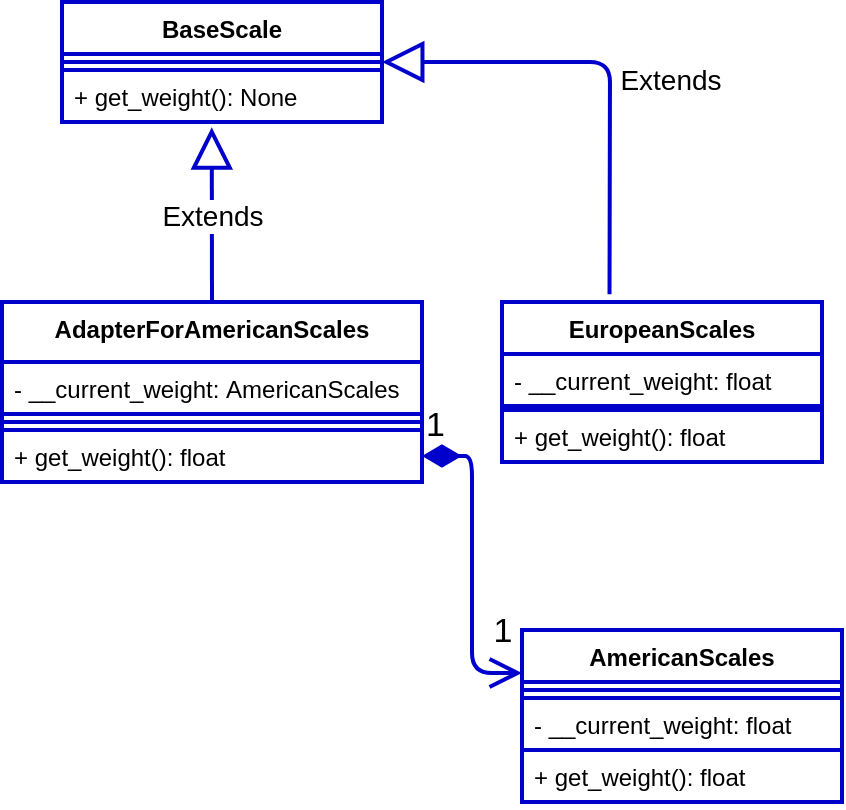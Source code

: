 <mxfile version="21.3.7" type="device">
  <diagram id="isdEunS_XyBrleql88zX" name="Page-1">
    <mxGraphModel dx="1032" dy="1621" grid="1" gridSize="10" guides="1" tooltips="1" connect="1" arrows="1" fold="1" page="1" pageScale="1" pageWidth="850" pageHeight="1100" background="#ffffff" math="0" shadow="0">
      <root>
        <mxCell id="0" />
        <mxCell id="1" parent="0" />
        <mxCell id="13" value="1" style="endArrow=open;html=1;endSize=12;startArrow=diamondThin;startSize=14;startFill=1;edgeStyle=orthogonalEdgeStyle;align=left;verticalAlign=bottom;strokeColor=#0000CC;strokeWidth=2;exitX=1;exitY=0.5;exitDx=0;exitDy=0;entryX=0;entryY=0.25;entryDx=0;entryDy=0;fontSize=17;labelBackgroundColor=none;fontColor=#000000;" parent="1" source="8" target="14" edge="1">
          <mxGeometry x="-1" y="3" relative="1" as="geometry">
            <mxPoint x="310" y="-90" as="sourcePoint" />
            <mxPoint x="470" y="-90" as="targetPoint" />
          </mxGeometry>
        </mxCell>
        <mxCell id="14" value="AmericanScales" style="swimlane;fontStyle=1;align=center;verticalAlign=top;childLayout=stackLayout;horizontal=1;startSize=26;horizontalStack=0;resizeParent=1;resizeParentMax=0;resizeLast=0;collapsible=1;marginBottom=0;fontColor=#000000;strokeColor=#0000CC;strokeWidth=2;fillColor=#FFFFFF;" parent="1" vertex="1">
          <mxGeometry x="480" y="-146" width="160" height="86" as="geometry" />
        </mxCell>
        <mxCell id="15" value="" style="line;strokeWidth=2;align=left;verticalAlign=middle;spacingTop=-1;spacingLeft=3;spacingRight=3;rotatable=0;labelPosition=right;points=[];portConstraint=eastwest;fontColor=#000000;strokeColor=#0000CC;fillColor=#FFFFFF;" parent="14" vertex="1">
          <mxGeometry y="26" width="160" height="8" as="geometry" />
        </mxCell>
        <mxCell id="hEkYxWXAz4r5OqYNsB0J-26" value="- __current_weight: float" style="text;align=left;verticalAlign=top;spacingLeft=4;spacingRight=4;overflow=hidden;rotatable=0;points=[[0,0.5],[1,0.5]];portConstraint=eastwest;fontColor=#000000;strokeColor=#0000CC;strokeWidth=2;fillColor=#FFFFFF;" vertex="1" parent="14">
          <mxGeometry y="34" width="160" height="26" as="geometry" />
        </mxCell>
        <mxCell id="16" value="+ get_weight(): float" style="text;align=left;verticalAlign=top;spacingLeft=4;spacingRight=4;overflow=hidden;rotatable=0;points=[[0,0.5],[1,0.5]];portConstraint=eastwest;fontColor=#000000;strokeColor=#0000CC;strokeWidth=2;fillColor=#FFFFFF;" parent="14" vertex="1">
          <mxGeometry y="60" width="160" height="26" as="geometry" />
        </mxCell>
        <mxCell id="17" value="Extends" style="endArrow=block;endSize=16;endFill=0;html=1;strokeColor=#0000CC;strokeWidth=2;exitX=0.5;exitY=0;exitDx=0;exitDy=0;labelBackgroundColor=#FFFFFF;fontColor=#000000;fontSize=14;entryX=0.468;entryY=1.103;entryDx=0;entryDy=0;entryPerimeter=0;" parent="1" source="2" target="12" edge="1">
          <mxGeometry width="160" relative="1" as="geometry">
            <mxPoint x="265" y="-146" as="sourcePoint" />
            <mxPoint x="325" y="-390" as="targetPoint" />
          </mxGeometry>
        </mxCell>
        <mxCell id="2" value="AdapterForAmericanScales" style="swimlane;fontStyle=1;align=center;verticalAlign=top;childLayout=stackLayout;horizontal=1;startSize=30;horizontalStack=0;resizeParent=1;resizeParentMax=0;resizeLast=0;collapsible=1;marginBottom=0;fontColor=#000000;strokeColor=#0000CC;strokeWidth=2;fillColor=#FFFFFF;" parent="1" vertex="1">
          <mxGeometry x="220" y="-310" width="210" height="90" as="geometry" />
        </mxCell>
        <mxCell id="3" value="- __current_weight: AmericanScales" style="text;align=left;verticalAlign=top;spacingLeft=4;spacingRight=4;overflow=hidden;rotatable=0;points=[[0,0.5],[1,0.5]];portConstraint=eastwest;fontColor=#000000;strokeColor=#0000CC;strokeWidth=2;fillColor=#FFFFFF;" parent="2" vertex="1">
          <mxGeometry y="30" width="210" height="26" as="geometry" />
        </mxCell>
        <mxCell id="7" value="" style="line;strokeWidth=2;align=left;verticalAlign=middle;spacingTop=-1;spacingLeft=3;spacingRight=3;rotatable=0;labelPosition=right;points=[];portConstraint=eastwest;fontColor=#000000;strokeColor=#0000CC;fillColor=#FFFFFF;" parent="2" vertex="1">
          <mxGeometry y="56" width="210" height="8" as="geometry" />
        </mxCell>
        <mxCell id="8" value="+ get_weight(): float" style="text;align=left;verticalAlign=top;spacingLeft=4;spacingRight=4;overflow=hidden;rotatable=0;points=[[0,0.5],[1,0.5]];portConstraint=eastwest;fontColor=#000000;strokeColor=#0000CC;strokeWidth=2;fillColor=#FFFFFF;" parent="2" vertex="1">
          <mxGeometry y="64" width="210" height="26" as="geometry" />
        </mxCell>
        <mxCell id="10" value="BaseScale" style="swimlane;fontStyle=1;align=center;verticalAlign=top;childLayout=stackLayout;horizontal=1;startSize=26;horizontalStack=0;resizeParent=1;resizeParentMax=0;resizeLast=0;collapsible=1;marginBottom=0;fontColor=#000000;strokeColor=#0000CC;strokeWidth=2;fillColor=#FFFFFF;" parent="1" vertex="1">
          <mxGeometry x="250" y="-460" width="160" height="60" as="geometry" />
        </mxCell>
        <mxCell id="11" value="" style="line;strokeWidth=2;align=left;verticalAlign=middle;spacingTop=-1;spacingLeft=3;spacingRight=3;rotatable=0;labelPosition=right;points=[];portConstraint=eastwest;fontColor=#000000;strokeColor=#0000CC;fillColor=#FFFFFF;" parent="10" vertex="1">
          <mxGeometry y="26" width="160" height="8" as="geometry" />
        </mxCell>
        <mxCell id="12" value="+ get_weight(): None" style="text;align=left;verticalAlign=top;spacingLeft=4;spacingRight=4;overflow=hidden;rotatable=0;points=[[0,0.5],[1,0.5]];portConstraint=eastwest;fontColor=#000000;strokeColor=#0000CC;strokeWidth=2;fillColor=#FFFFFF;" parent="10" vertex="1">
          <mxGeometry y="34" width="160" height="26" as="geometry" />
        </mxCell>
        <mxCell id="18" value="1" style="text;html=1;align=center;verticalAlign=middle;resizable=0;points=[];autosize=1;fontSize=17;fontColor=#000000;" parent="1" vertex="1">
          <mxGeometry x="460" y="-160" width="20" height="30" as="geometry" />
        </mxCell>
        <mxCell id="hEkYxWXAz4r5OqYNsB0J-18" value="EuropeanScales" style="swimlane;fontStyle=1;align=center;verticalAlign=top;childLayout=stackLayout;horizontal=1;startSize=26;horizontalStack=0;resizeParent=1;resizeParentMax=0;resizeLast=0;collapsible=1;marginBottom=0;fontColor=#000000;strokeColor=#0000CC;strokeWidth=2;fillColor=#FFFFFF;" vertex="1" parent="1">
          <mxGeometry x="470" y="-310" width="160" height="80" as="geometry" />
        </mxCell>
        <mxCell id="hEkYxWXAz4r5OqYNsB0J-27" value="- __current_weight: float" style="text;align=left;verticalAlign=top;spacingLeft=4;spacingRight=4;overflow=hidden;rotatable=0;points=[[0,0.5],[1,0.5]];portConstraint=eastwest;fontColor=#000000;strokeColor=#0000CC;strokeWidth=2;fillColor=#FFFFFF;" vertex="1" parent="hEkYxWXAz4r5OqYNsB0J-18">
          <mxGeometry y="26" width="160" height="26" as="geometry" />
        </mxCell>
        <mxCell id="hEkYxWXAz4r5OqYNsB0J-19" value="" style="line;strokeWidth=2;align=left;verticalAlign=middle;spacingTop=-1;spacingLeft=3;spacingRight=3;rotatable=0;labelPosition=right;points=[];portConstraint=eastwest;fontColor=#000000;strokeColor=#0000CC;fillColor=#FFFFFF;" vertex="1" parent="hEkYxWXAz4r5OqYNsB0J-18">
          <mxGeometry y="52" width="160" height="2" as="geometry" />
        </mxCell>
        <mxCell id="hEkYxWXAz4r5OqYNsB0J-20" value="+ get_weight(): float" style="text;align=left;verticalAlign=top;spacingLeft=4;spacingRight=4;overflow=hidden;rotatable=0;points=[[0,0.5],[1,0.5]];portConstraint=eastwest;fontColor=#000000;strokeColor=#0000CC;strokeWidth=2;fillColor=#FFFFFF;" vertex="1" parent="hEkYxWXAz4r5OqYNsB0J-18">
          <mxGeometry y="54" width="160" height="26" as="geometry" />
        </mxCell>
        <mxCell id="hEkYxWXAz4r5OqYNsB0J-21" value="Extends" style="endArrow=block;endSize=16;endFill=0;html=1;strokeColor=#0000CC;strokeWidth=2;entryX=1;entryY=0.5;entryDx=0;entryDy=0;labelBackgroundColor=#FFFFFF;fontColor=#000000;fontSize=14;exitX=0.336;exitY=-0.048;exitDx=0;exitDy=0;exitPerimeter=0;" edge="1" parent="1" source="hEkYxWXAz4r5OqYNsB0J-18" target="10">
          <mxGeometry x="-0.065" y="-30" width="160" relative="1" as="geometry">
            <mxPoint x="530" y="-310" as="sourcePoint" />
            <mxPoint x="530" y="-400" as="targetPoint" />
            <Array as="points">
              <mxPoint x="524" y="-430" />
            </Array>
            <mxPoint as="offset" />
          </mxGeometry>
        </mxCell>
      </root>
    </mxGraphModel>
  </diagram>
</mxfile>
